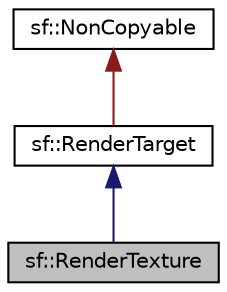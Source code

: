 digraph "sf::RenderTexture"
{
  edge [fontname="Helvetica",fontsize="10",labelfontname="Helvetica",labelfontsize="10"];
  node [fontname="Helvetica",fontsize="10",shape=record];
  Node3 [label="sf::RenderTexture",height=0.2,width=0.4,color="black", fillcolor="grey75", style="filled", fontcolor="black"];
  Node4 -> Node3 [dir="back",color="midnightblue",fontsize="10",style="solid"];
  Node4 [label="sf::RenderTarget",height=0.2,width=0.4,color="black", fillcolor="white", style="filled",URL="$classsf_1_1_render_target.html",tooltip="Base class for all render targets (window, texture, ...) "];
  Node5 -> Node4 [dir="back",color="firebrick4",fontsize="10",style="solid"];
  Node5 [label="sf::NonCopyable",height=0.2,width=0.4,color="black", fillcolor="white", style="filled",URL="$classsf_1_1_non_copyable.html",tooltip="Utility class that makes any derived class non-copyable. "];
}
